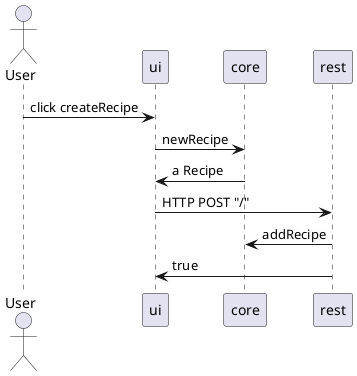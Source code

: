 @startuml
actor User
User -> ui: click createRecipe
ui -> core: newRecipe
core -> ui: a Recipe
ui -> rest: HTTP POST "/"
rest -> core: addRecipe
rest -> ui: true
@enduml